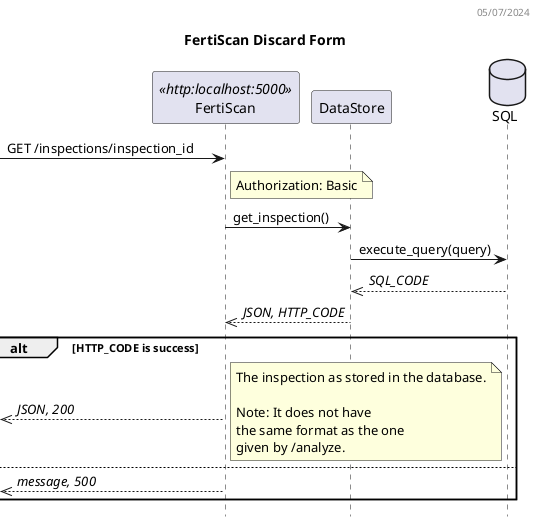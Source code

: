 @startuml FertiScan Sequence Diagram
header 05/07/2024

title FertiScan Discard Form
hide empty members
hide footbox

participant FertiScan as BE <<http:localhost:5000>>
participant DataStore as DS
database SQL as DB

-> BE: GET /inspections/inspection_id
note right BE
  Authorization: Basic
end note
BE -> DS: get_inspection() 
DS -> DB: execute_query(query)
DS <<-- DB: //SQL_CODE//
BE <<-- DS: //JSON, HTTP_CODE//
alt HTTP_CODE is success
  <<-- BE: //JSON, 200//
  note right
    The inspection as stored in the database.

    Note: It does not have
    the same format as the one
    given by /analyze.
  end note
else
  <<-- BE: //message, 500//
end

@enduml
